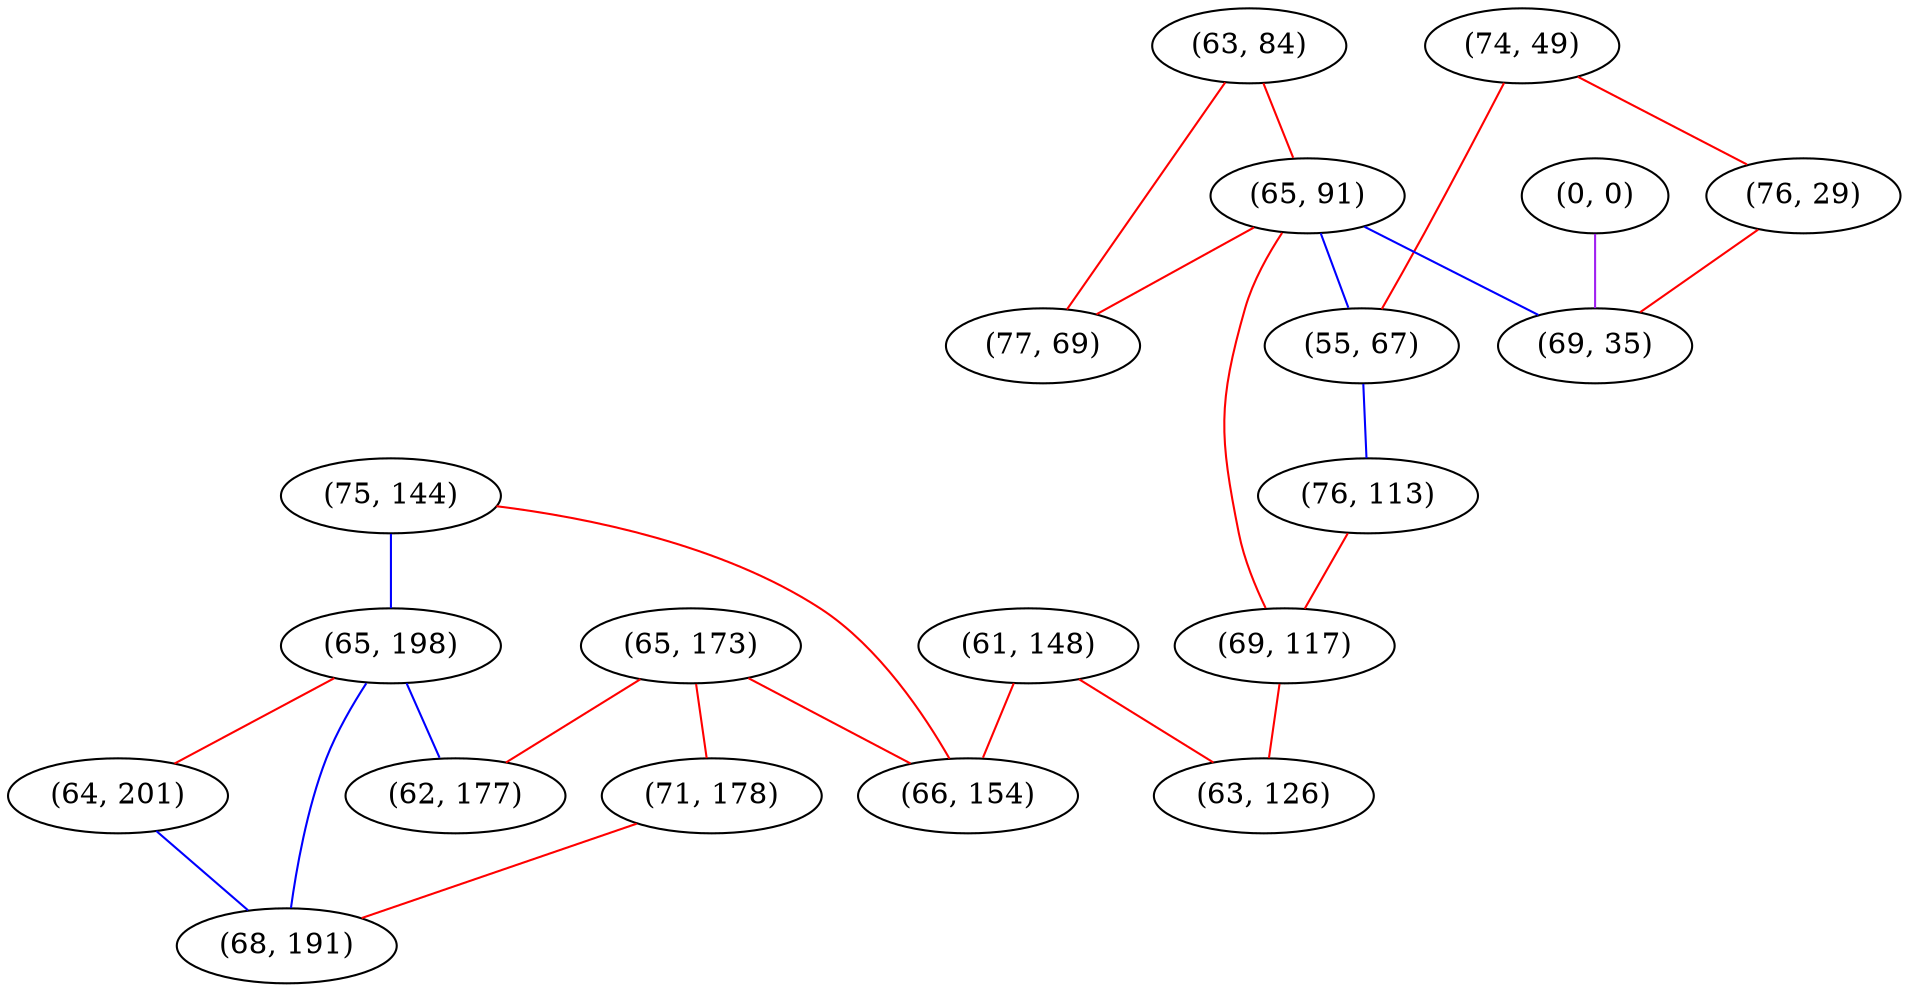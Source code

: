 graph "" {
"(75, 144)";
"(0, 0)";
"(63, 84)";
"(74, 49)";
"(65, 173)";
"(61, 148)";
"(65, 91)";
"(65, 198)";
"(77, 69)";
"(71, 178)";
"(55, 67)";
"(62, 177)";
"(76, 113)";
"(69, 117)";
"(76, 29)";
"(64, 201)";
"(68, 191)";
"(66, 154)";
"(63, 126)";
"(69, 35)";
"(75, 144)" -- "(65, 198)"  [color=blue, key=0, weight=3];
"(75, 144)" -- "(66, 154)"  [color=red, key=0, weight=1];
"(0, 0)" -- "(69, 35)"  [color=purple, key=0, weight=4];
"(63, 84)" -- "(65, 91)"  [color=red, key=0, weight=1];
"(63, 84)" -- "(77, 69)"  [color=red, key=0, weight=1];
"(74, 49)" -- "(76, 29)"  [color=red, key=0, weight=1];
"(74, 49)" -- "(55, 67)"  [color=red, key=0, weight=1];
"(65, 173)" -- "(62, 177)"  [color=red, key=0, weight=1];
"(65, 173)" -- "(71, 178)"  [color=red, key=0, weight=1];
"(65, 173)" -- "(66, 154)"  [color=red, key=0, weight=1];
"(61, 148)" -- "(63, 126)"  [color=red, key=0, weight=1];
"(61, 148)" -- "(66, 154)"  [color=red, key=0, weight=1];
"(65, 91)" -- "(55, 67)"  [color=blue, key=0, weight=3];
"(65, 91)" -- "(69, 35)"  [color=blue, key=0, weight=3];
"(65, 91)" -- "(69, 117)"  [color=red, key=0, weight=1];
"(65, 91)" -- "(77, 69)"  [color=red, key=0, weight=1];
"(65, 198)" -- "(64, 201)"  [color=red, key=0, weight=1];
"(65, 198)" -- "(62, 177)"  [color=blue, key=0, weight=3];
"(65, 198)" -- "(68, 191)"  [color=blue, key=0, weight=3];
"(71, 178)" -- "(68, 191)"  [color=red, key=0, weight=1];
"(55, 67)" -- "(76, 113)"  [color=blue, key=0, weight=3];
"(76, 113)" -- "(69, 117)"  [color=red, key=0, weight=1];
"(69, 117)" -- "(63, 126)"  [color=red, key=0, weight=1];
"(76, 29)" -- "(69, 35)"  [color=red, key=0, weight=1];
"(64, 201)" -- "(68, 191)"  [color=blue, key=0, weight=3];
}
